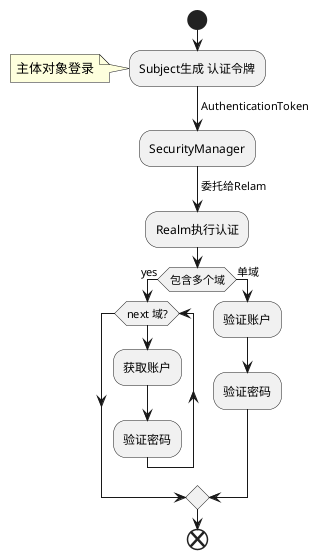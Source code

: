@startuml shiro登录流程
    start
    :Subject生成 认证令牌;
    note left:主体对象登录
    -> AuthenticationToken;
    :SecurityManager;
    -> 委托给Relam;
    :Realm执行认证;
    if (包含多个域) then (yes)
    while (next 域?)
        :获取账户;
        :验证密码;
    endwhile;
    else (单域)
        :验证账户;
        :验证密码;
    endif
    end
    
@enduml


@startuml 登录流程
    Subject->Subject:生成认证令牌
    Subject->SecurityManager:AuthenticationToken
    SecurityManager->Authenticator:AuthenticationToken
    Authenticator->Realm:AuthenticationToken
    Realm->Realm:取AuthenticationInfo
    Realm->CredentialsMatcher:AuthenticationInfo,AuthenticationToken
    CredentialsMatcher->Realm:success
    Realm->Authenticator:AuthenticationInfo
    Authenticator->SecurityManager:AuthenticationInfo
    
@enduml